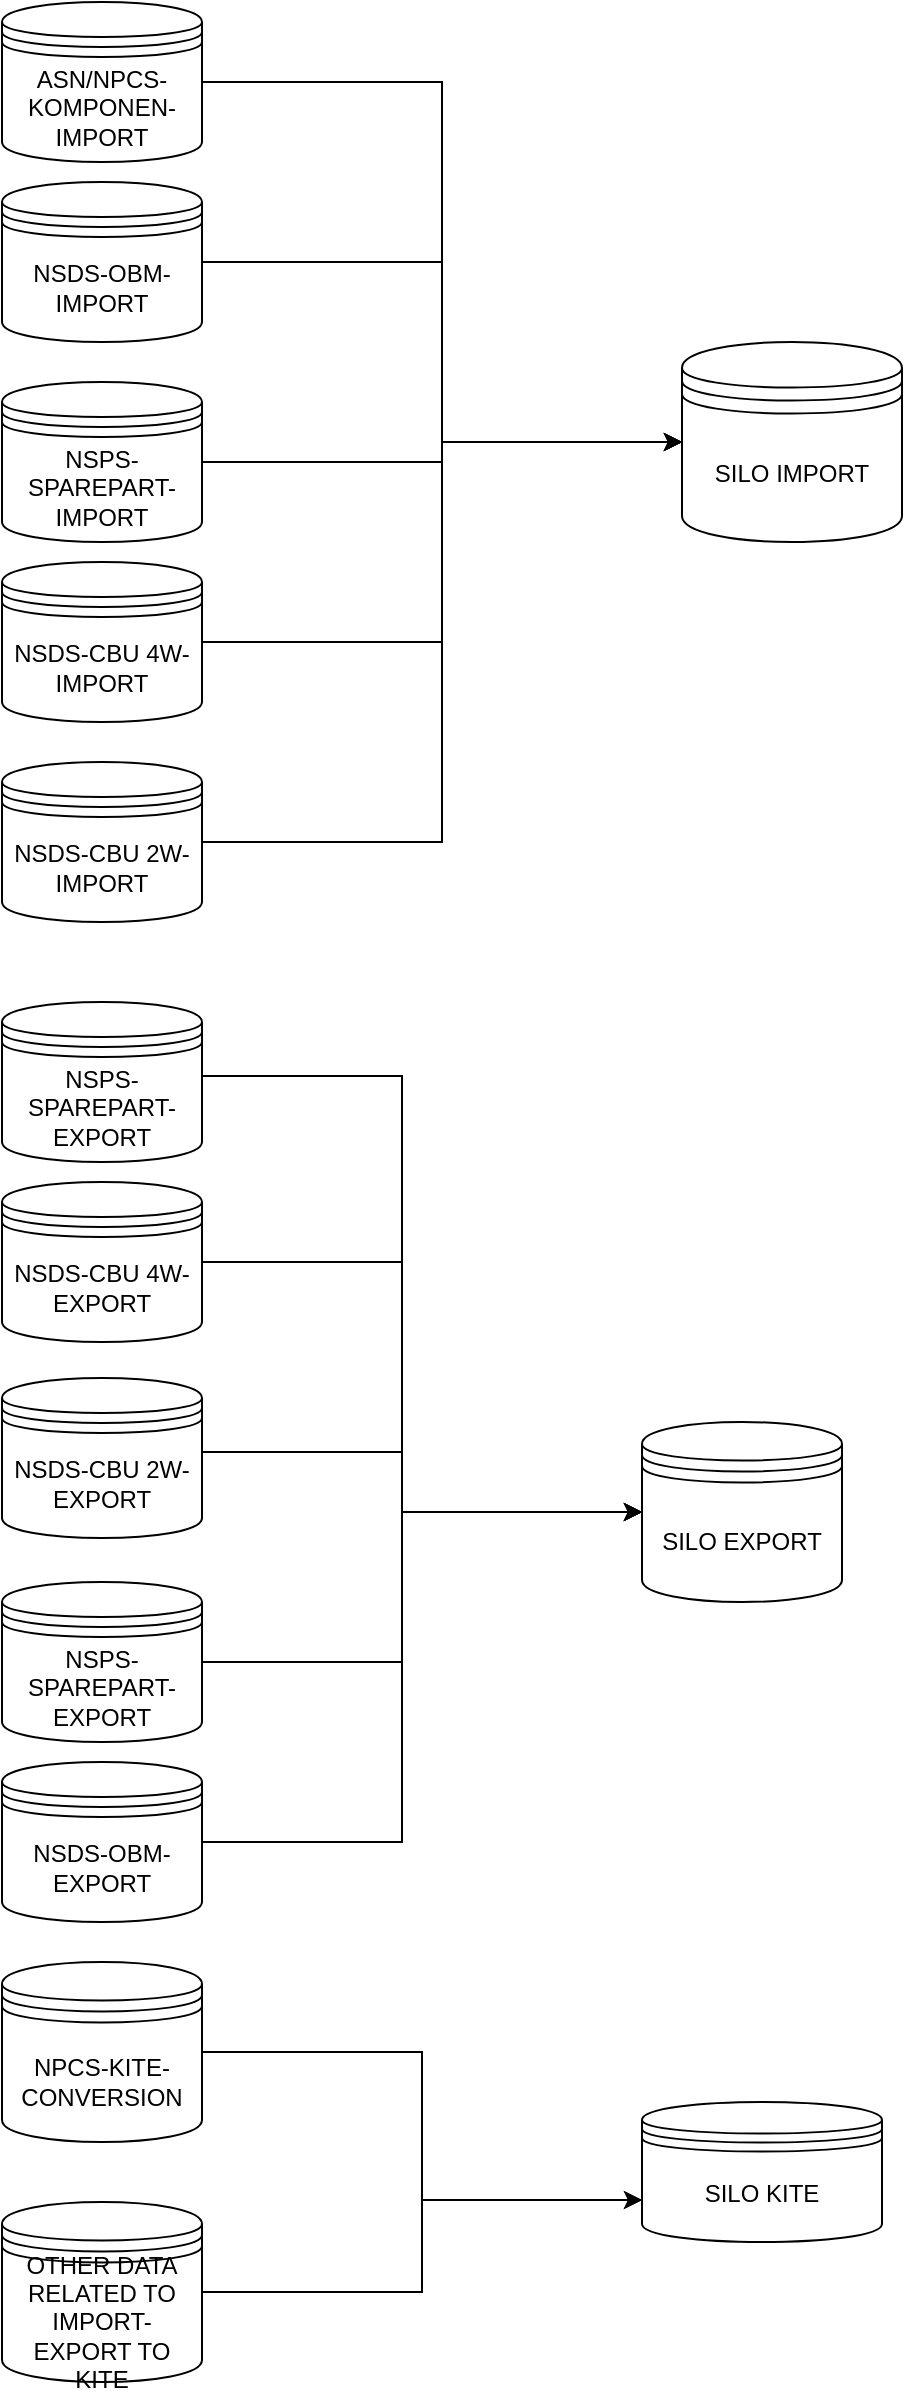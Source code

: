 <mxfile version="15.2.9" type="github">
  <diagram id="aY8JniOhL8BUVA9mQPtz" name="Page-1">
    <mxGraphModel dx="1108" dy="369" grid="1" gridSize="10" guides="1" tooltips="1" connect="1" arrows="1" fold="1" page="1" pageScale="1" pageWidth="827" pageHeight="1169" math="0" shadow="0">
      <root>
        <mxCell id="0" />
        <mxCell id="1" parent="0" />
        <mxCell id="BwKon_WUAYNI0Dn7z-Y_-50" style="edgeStyle=orthogonalEdgeStyle;rounded=0;orthogonalLoop=1;jettySize=auto;html=1;exitX=1;exitY=0.5;exitDx=0;exitDy=0;entryX=0;entryY=0.7;entryDx=0;entryDy=0;" edge="1" parent="1" source="BwKon_WUAYNI0Dn7z-Y_-17" target="BwKon_WUAYNI0Dn7z-Y_-33">
          <mxGeometry relative="1" as="geometry" />
        </mxCell>
        <mxCell id="BwKon_WUAYNI0Dn7z-Y_-17" value="OTHER DATA RELATED TO IMPORT-EXPORT TO KITE" style="shape=datastore;whiteSpace=wrap;html=1;" vertex="1" parent="1">
          <mxGeometry x="120" y="1120" width="100" height="90" as="geometry" />
        </mxCell>
        <mxCell id="BwKon_WUAYNI0Dn7z-Y_-41" style="edgeStyle=orthogonalEdgeStyle;rounded=0;orthogonalLoop=1;jettySize=auto;html=1;exitX=1;exitY=0.5;exitDx=0;exitDy=0;entryX=0;entryY=0.5;entryDx=0;entryDy=0;" edge="1" parent="1" source="BwKon_WUAYNI0Dn7z-Y_-19" target="BwKon_WUAYNI0Dn7z-Y_-31">
          <mxGeometry relative="1" as="geometry">
            <mxPoint x="380" y="240" as="targetPoint" />
          </mxGeometry>
        </mxCell>
        <mxCell id="BwKon_WUAYNI0Dn7z-Y_-19" value="NSDS-CBU 2W-IMPORT" style="shape=datastore;whiteSpace=wrap;html=1;" vertex="1" parent="1">
          <mxGeometry x="120" y="400" width="100" height="80" as="geometry" />
        </mxCell>
        <mxCell id="BwKon_WUAYNI0Dn7z-Y_-45" style="edgeStyle=orthogonalEdgeStyle;rounded=0;orthogonalLoop=1;jettySize=auto;html=1;exitX=1;exitY=0.5;exitDx=0;exitDy=0;entryX=0;entryY=0.5;entryDx=0;entryDy=0;" edge="1" parent="1" target="BwKon_WUAYNI0Dn7z-Y_-32">
          <mxGeometry relative="1" as="geometry">
            <mxPoint x="220" y="745" as="sourcePoint" />
            <mxPoint x="450" y="890" as="targetPoint" />
            <Array as="points">
              <mxPoint x="320" y="745" />
              <mxPoint x="320" y="775" />
            </Array>
          </mxGeometry>
        </mxCell>
        <mxCell id="BwKon_WUAYNI0Dn7z-Y_-20" value="NSDS-CBU 2W-EXPORT" style="shape=datastore;whiteSpace=wrap;html=1;" vertex="1" parent="1">
          <mxGeometry x="120" y="708" width="100" height="80" as="geometry" />
        </mxCell>
        <mxCell id="BwKon_WUAYNI0Dn7z-Y_-40" style="edgeStyle=orthogonalEdgeStyle;rounded=0;orthogonalLoop=1;jettySize=auto;html=1;exitX=1;exitY=0.5;exitDx=0;exitDy=0;entryX=0;entryY=0.5;entryDx=0;entryDy=0;" edge="1" parent="1" source="BwKon_WUAYNI0Dn7z-Y_-21" target="BwKon_WUAYNI0Dn7z-Y_-31">
          <mxGeometry relative="1" as="geometry">
            <mxPoint x="380" y="240" as="targetPoint" />
          </mxGeometry>
        </mxCell>
        <mxCell id="BwKon_WUAYNI0Dn7z-Y_-21" value="NSDS-CBU 4W-IMPORT" style="shape=datastore;whiteSpace=wrap;html=1;" vertex="1" parent="1">
          <mxGeometry x="120" y="300" width="100" height="80" as="geometry" />
        </mxCell>
        <mxCell id="BwKon_WUAYNI0Dn7z-Y_-43" style="edgeStyle=orthogonalEdgeStyle;rounded=0;orthogonalLoop=1;jettySize=auto;html=1;exitX=1;exitY=0.5;exitDx=0;exitDy=0;entryX=0;entryY=0.5;entryDx=0;entryDy=0;" edge="1" parent="1" source="BwKon_WUAYNI0Dn7z-Y_-22" target="BwKon_WUAYNI0Dn7z-Y_-32">
          <mxGeometry relative="1" as="geometry">
            <mxPoint x="450" y="890" as="targetPoint" />
            <Array as="points">
              <mxPoint x="320" y="650" />
              <mxPoint x="320" y="775" />
            </Array>
          </mxGeometry>
        </mxCell>
        <mxCell id="BwKon_WUAYNI0Dn7z-Y_-22" value="NSDS-CBU 4W-EXPORT" style="shape=datastore;whiteSpace=wrap;html=1;" vertex="1" parent="1">
          <mxGeometry x="120" y="610" width="100" height="80" as="geometry" />
        </mxCell>
        <mxCell id="BwKon_WUAYNI0Dn7z-Y_-39" style="edgeStyle=orthogonalEdgeStyle;rounded=0;orthogonalLoop=1;jettySize=auto;html=1;exitX=1;exitY=0.5;exitDx=0;exitDy=0;entryX=0;entryY=0.5;entryDx=0;entryDy=0;" edge="1" parent="1" source="BwKon_WUAYNI0Dn7z-Y_-23" target="BwKon_WUAYNI0Dn7z-Y_-31">
          <mxGeometry relative="1" as="geometry" />
        </mxCell>
        <mxCell id="BwKon_WUAYNI0Dn7z-Y_-23" value="NSPS-SPAREPART-IMPORT" style="shape=datastore;whiteSpace=wrap;html=1;" vertex="1" parent="1">
          <mxGeometry x="120" y="210" width="100" height="80" as="geometry" />
        </mxCell>
        <mxCell id="BwKon_WUAYNI0Dn7z-Y_-44" style="edgeStyle=orthogonalEdgeStyle;rounded=0;orthogonalLoop=1;jettySize=auto;html=1;exitX=1;exitY=0.5;exitDx=0;exitDy=0;entryX=0;entryY=0.5;entryDx=0;entryDy=0;" edge="1" parent="1" target="BwKon_WUAYNI0Dn7z-Y_-32">
          <mxGeometry relative="1" as="geometry">
            <mxPoint x="220" y="557" as="sourcePoint" />
            <mxPoint x="450" y="890" as="targetPoint" />
            <Array as="points">
              <mxPoint x="320" y="557" />
              <mxPoint x="320" y="775" />
            </Array>
          </mxGeometry>
        </mxCell>
        <mxCell id="BwKon_WUAYNI0Dn7z-Y_-24" value="NSPS-SPAREPART-EXPORT" style="shape=datastore;whiteSpace=wrap;html=1;" vertex="1" parent="1">
          <mxGeometry x="120" y="520" width="100" height="80" as="geometry" />
        </mxCell>
        <mxCell id="BwKon_WUAYNI0Dn7z-Y_-47" style="edgeStyle=orthogonalEdgeStyle;rounded=0;orthogonalLoop=1;jettySize=auto;html=1;exitX=1;exitY=0.5;exitDx=0;exitDy=0;entryX=0;entryY=0.5;entryDx=0;entryDy=0;" edge="1" parent="1" source="BwKon_WUAYNI0Dn7z-Y_-25" target="BwKon_WUAYNI0Dn7z-Y_-32">
          <mxGeometry relative="1" as="geometry">
            <mxPoint x="450" y="890" as="targetPoint" />
            <Array as="points">
              <mxPoint x="320" y="940" />
              <mxPoint x="320" y="775" />
            </Array>
          </mxGeometry>
        </mxCell>
        <mxCell id="BwKon_WUAYNI0Dn7z-Y_-25" value="NSDS-OBM-EXPORT" style="shape=datastore;whiteSpace=wrap;html=1;" vertex="1" parent="1">
          <mxGeometry x="120" y="900" width="100" height="80" as="geometry" />
        </mxCell>
        <mxCell id="BwKon_WUAYNI0Dn7z-Y_-46" style="edgeStyle=orthogonalEdgeStyle;rounded=0;orthogonalLoop=1;jettySize=auto;html=1;exitX=1;exitY=0.5;exitDx=0;exitDy=0;entryX=0;entryY=0.5;entryDx=0;entryDy=0;" edge="1" parent="1" source="BwKon_WUAYNI0Dn7z-Y_-26" target="BwKon_WUAYNI0Dn7z-Y_-32">
          <mxGeometry relative="1" as="geometry">
            <mxPoint x="450" y="890" as="targetPoint" />
            <Array as="points">
              <mxPoint x="320" y="850" />
              <mxPoint x="320" y="775" />
            </Array>
          </mxGeometry>
        </mxCell>
        <mxCell id="BwKon_WUAYNI0Dn7z-Y_-26" value="NSPS-SPAREPART-EXPORT" style="shape=datastore;whiteSpace=wrap;html=1;" vertex="1" parent="1">
          <mxGeometry x="120" y="810" width="100" height="80" as="geometry" />
        </mxCell>
        <mxCell id="BwKon_WUAYNI0Dn7z-Y_-48" style="edgeStyle=orthogonalEdgeStyle;rounded=0;orthogonalLoop=1;jettySize=auto;html=1;exitX=1;exitY=0.5;exitDx=0;exitDy=0;entryX=0;entryY=0.7;entryDx=0;entryDy=0;" edge="1" parent="1" source="BwKon_WUAYNI0Dn7z-Y_-28" target="BwKon_WUAYNI0Dn7z-Y_-33">
          <mxGeometry relative="1" as="geometry" />
        </mxCell>
        <mxCell id="BwKon_WUAYNI0Dn7z-Y_-28" value="NPCS-KITE-CONVERSION" style="shape=datastore;whiteSpace=wrap;html=1;" vertex="1" parent="1">
          <mxGeometry x="120" y="1000" width="100" height="90" as="geometry" />
        </mxCell>
        <mxCell id="BwKon_WUAYNI0Dn7z-Y_-38" style="edgeStyle=orthogonalEdgeStyle;rounded=0;orthogonalLoop=1;jettySize=auto;html=1;exitX=1;exitY=0.5;exitDx=0;exitDy=0;entryX=0;entryY=0.5;entryDx=0;entryDy=0;" edge="1" parent="1" source="BwKon_WUAYNI0Dn7z-Y_-29" target="BwKon_WUAYNI0Dn7z-Y_-31">
          <mxGeometry relative="1" as="geometry" />
        </mxCell>
        <mxCell id="BwKon_WUAYNI0Dn7z-Y_-29" value="ASN/NPCS-KOMPONEN-IMPORT" style="shape=datastore;whiteSpace=wrap;html=1;" vertex="1" parent="1">
          <mxGeometry x="120" y="20" width="100" height="80" as="geometry" />
        </mxCell>
        <mxCell id="BwKon_WUAYNI0Dn7z-Y_-35" style="edgeStyle=orthogonalEdgeStyle;rounded=0;orthogonalLoop=1;jettySize=auto;html=1;exitX=1;exitY=0.5;exitDx=0;exitDy=0;entryX=0;entryY=0.5;entryDx=0;entryDy=0;" edge="1" parent="1" source="BwKon_WUAYNI0Dn7z-Y_-30" target="BwKon_WUAYNI0Dn7z-Y_-31">
          <mxGeometry relative="1" as="geometry" />
        </mxCell>
        <mxCell id="BwKon_WUAYNI0Dn7z-Y_-30" value="NSDS-OBM-IMPORT" style="shape=datastore;whiteSpace=wrap;html=1;" vertex="1" parent="1">
          <mxGeometry x="120" y="110" width="100" height="80" as="geometry" />
        </mxCell>
        <mxCell id="BwKon_WUAYNI0Dn7z-Y_-31" value="SILO IMPORT" style="shape=datastore;whiteSpace=wrap;html=1;" vertex="1" parent="1">
          <mxGeometry x="460" y="190" width="110" height="100" as="geometry" />
        </mxCell>
        <mxCell id="BwKon_WUAYNI0Dn7z-Y_-32" value="SILO EXPORT" style="shape=datastore;whiteSpace=wrap;html=1;" vertex="1" parent="1">
          <mxGeometry x="440" y="730" width="100" height="90" as="geometry" />
        </mxCell>
        <mxCell id="BwKon_WUAYNI0Dn7z-Y_-33" value="SILO KITE" style="shape=datastore;whiteSpace=wrap;html=1;" vertex="1" parent="1">
          <mxGeometry x="440" y="1070" width="120" height="70" as="geometry" />
        </mxCell>
      </root>
    </mxGraphModel>
  </diagram>
</mxfile>
